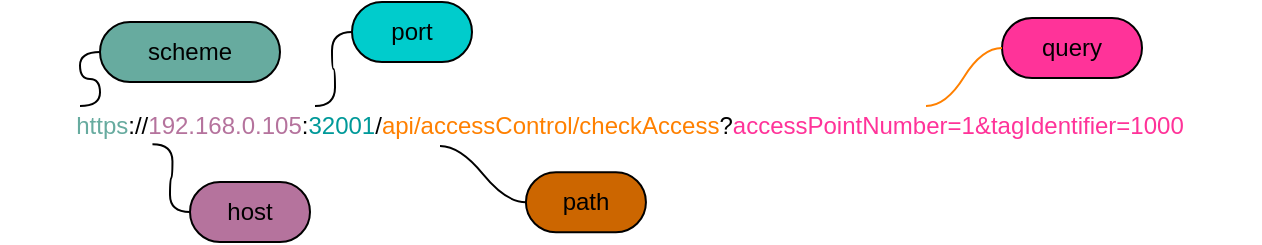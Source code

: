 <mxfile version="12.5.1" type="device"><diagram id="FzE3oP3QrJ8llgaIDPPD" name="Page-1"><mxGraphModel dx="928" dy="563" grid="1" gridSize="10" guides="1" tooltips="1" connect="1" arrows="1" fold="1" page="1" pageScale="1" pageWidth="850" pageHeight="1100" math="0" shadow="0"><root><mxCell id="0"/><mxCell id="1" parent="0"/><mxCell id="SOjORTj5KaUtf41FmUEf-1" value="&lt;p&gt;&lt;span&gt;&lt;font color=&quot;#67AB9F&quot;&gt;https&lt;/font&gt;://&lt;font color=&quot;#B5739D&quot;&gt;192.168.0.105&lt;/font&gt;:&lt;font color=&quot;#009999&quot;&gt;32001&lt;/font&gt;/&lt;font color=&quot;#FF8000&quot;&gt;api/accessControl/checkAccess&lt;/font&gt;?&lt;font color=&quot;#FF3399&quot;&gt;accessPointNumber=1&amp;amp;tagIdentifier=1000&lt;/font&gt;&lt;/span&gt;&lt;/p&gt;" style="text;html=1;strokeColor=none;fillColor=none;align=center;verticalAlign=middle;whiteSpace=wrap;rounded=0;" vertex="1" parent="1"><mxGeometry x="140" y="170" width="630" height="20" as="geometry"/></mxCell><mxCell id="SOjORTj5KaUtf41FmUEf-2" value="scheme" style="whiteSpace=wrap;html=1;rounded=1;arcSize=50;align=center;verticalAlign=middle;container=1;recursiveResize=0;strokeWidth=1;autosize=1;spacing=4;treeFolding=1;treeMoving=1;fillColor=#67AB9F;" vertex="1" parent="1"><mxGeometry x="190" y="128" width="90" height="30" as="geometry"/></mxCell><mxCell id="SOjORTj5KaUtf41FmUEf-3" value="" style="edgeStyle=entityRelationEdgeStyle;startArrow=none;endArrow=none;segment=10;curved=1;" edge="1" target="SOjORTj5KaUtf41FmUEf-2" parent="1"><mxGeometry relative="1" as="geometry"><mxPoint x="180" y="170" as="sourcePoint"/></mxGeometry></mxCell><mxCell id="SOjORTj5KaUtf41FmUEf-4" value="host" style="whiteSpace=wrap;html=1;rounded=1;arcSize=50;align=center;verticalAlign=middle;container=1;recursiveResize=0;strokeWidth=1;autosize=1;spacing=4;treeFolding=1;treeMoving=1;fillColor=#B5739D;" vertex="1" parent="1"><mxGeometry x="235" y="208" width="60" height="30" as="geometry"/></mxCell><mxCell id="SOjORTj5KaUtf41FmUEf-5" value="" style="edgeStyle=entityRelationEdgeStyle;startArrow=none;endArrow=none;segment=10;curved=1;exitX=0.121;exitY=0.955;exitDx=0;exitDy=0;exitPerimeter=0;" edge="1" target="SOjORTj5KaUtf41FmUEf-4" parent="1" source="SOjORTj5KaUtf41FmUEf-1"><mxGeometry relative="1" as="geometry"><mxPoint x="200" y="250" as="sourcePoint"/></mxGeometry></mxCell><mxCell id="SOjORTj5KaUtf41FmUEf-8" value="&lt;div&gt;port&lt;/div&gt;" style="whiteSpace=wrap;html=1;rounded=1;arcSize=50;align=center;verticalAlign=middle;container=1;recursiveResize=0;strokeWidth=1;autosize=1;spacing=4;treeFolding=1;treeMoving=1;fillColor=#00CCCC;" vertex="1" parent="1"><mxGeometry x="316" y="118" width="60" height="30" as="geometry"/></mxCell><mxCell id="SOjORTj5KaUtf41FmUEf-9" value="" style="edgeStyle=entityRelationEdgeStyle;startArrow=none;endArrow=none;segment=10;curved=1;exitX=0.25;exitY=0;exitDx=0;exitDy=0;" edge="1" target="SOjORTj5KaUtf41FmUEf-8" parent="1" source="SOjORTj5KaUtf41FmUEf-1"><mxGeometry relative="1" as="geometry"><mxPoint x="300" y="160" as="sourcePoint"/></mxGeometry></mxCell><mxCell id="SOjORTj5KaUtf41FmUEf-10" value="&lt;div&gt;path&lt;/div&gt;" style="whiteSpace=wrap;html=1;rounded=1;arcSize=50;align=center;verticalAlign=middle;container=1;recursiveResize=0;strokeWidth=1;autosize=1;spacing=4;treeFolding=1;treeMoving=1;fillColor=#CC6600;" vertex="1" parent="1"><mxGeometry x="402.97" y="203.14" width="60" height="30" as="geometry"/></mxCell><mxCell id="SOjORTj5KaUtf41FmUEf-11" value="" style="edgeStyle=entityRelationEdgeStyle;startArrow=none;endArrow=none;segment=10;curved=1;" edge="1" target="SOjORTj5KaUtf41FmUEf-10" parent="1"><mxGeometry relative="1" as="geometry"><mxPoint x="360" y="190" as="sourcePoint"/></mxGeometry></mxCell><mxCell id="SOjORTj5KaUtf41FmUEf-12" value="query" style="whiteSpace=wrap;html=1;rounded=1;arcSize=50;align=center;verticalAlign=middle;container=1;recursiveResize=0;strokeWidth=1;autosize=1;spacing=4;treeFolding=1;treeMoving=1;fillColor=#FF3399;" vertex="1" parent="1"><mxGeometry x="641" y="126" width="70" height="30" as="geometry"/></mxCell><mxCell id="SOjORTj5KaUtf41FmUEf-13" value="" style="edgeStyle=entityRelationEdgeStyle;startArrow=none;endArrow=none;segment=10;curved=1;strokeColor=#FF8000;" edge="1" target="SOjORTj5KaUtf41FmUEf-12" parent="1"><mxGeometry relative="1" as="geometry"><mxPoint x="603" y="170" as="sourcePoint"/></mxGeometry></mxCell></root></mxGraphModel></diagram></mxfile>